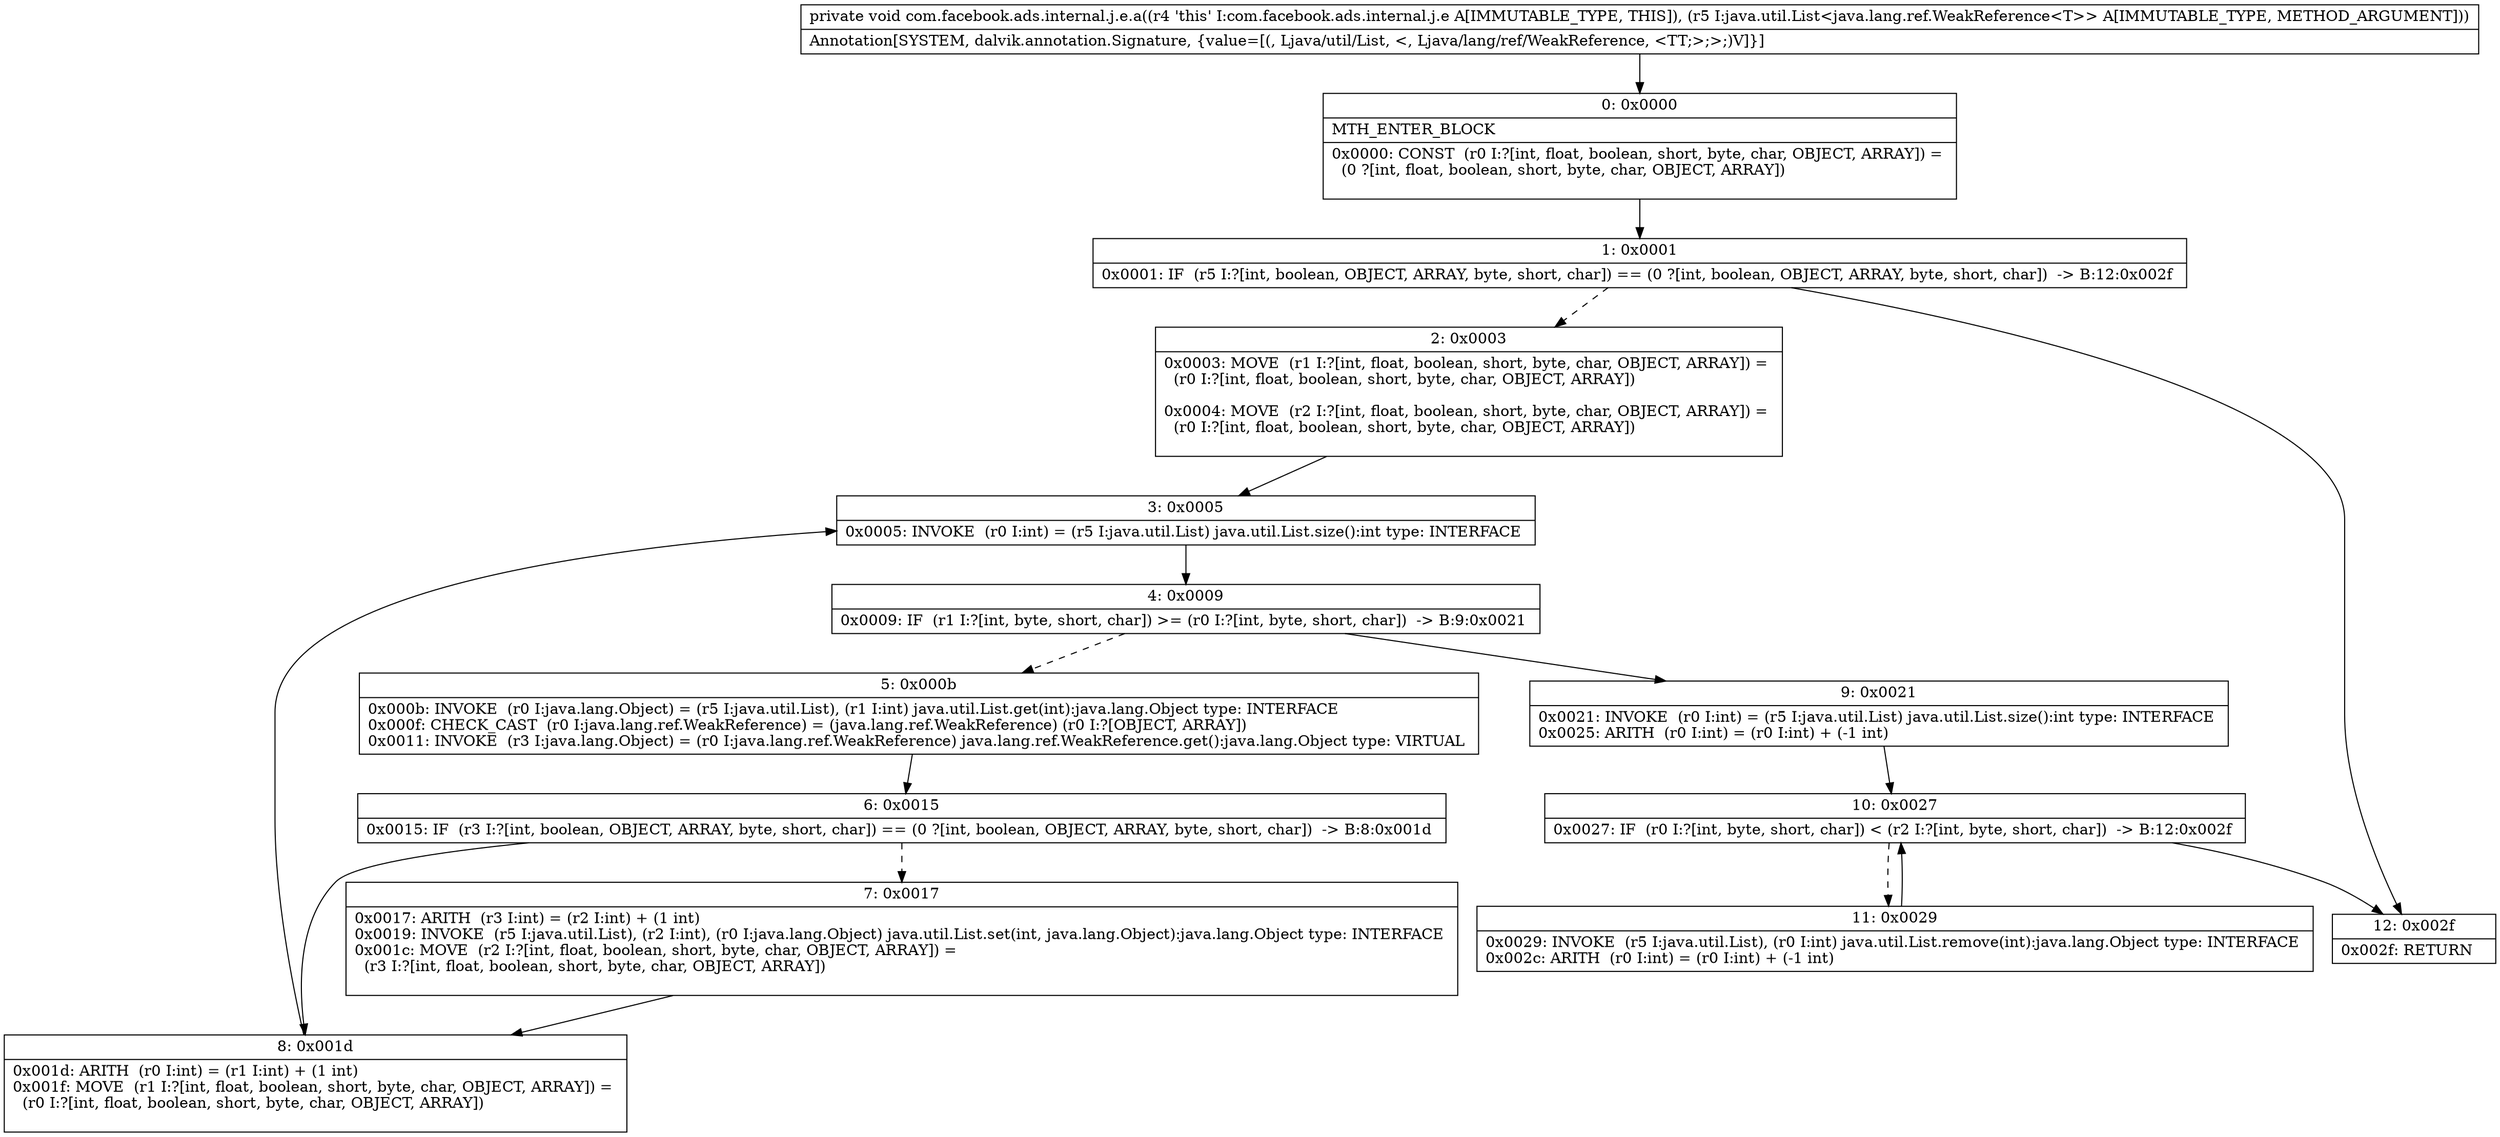 digraph "CFG forcom.facebook.ads.internal.j.e.a(Ljava\/util\/List;)V" {
Node_0 [shape=record,label="{0\:\ 0x0000|MTH_ENTER_BLOCK\l|0x0000: CONST  (r0 I:?[int, float, boolean, short, byte, char, OBJECT, ARRAY]) = \l  (0 ?[int, float, boolean, short, byte, char, OBJECT, ARRAY])\l \l}"];
Node_1 [shape=record,label="{1\:\ 0x0001|0x0001: IF  (r5 I:?[int, boolean, OBJECT, ARRAY, byte, short, char]) == (0 ?[int, boolean, OBJECT, ARRAY, byte, short, char])  \-\> B:12:0x002f \l}"];
Node_2 [shape=record,label="{2\:\ 0x0003|0x0003: MOVE  (r1 I:?[int, float, boolean, short, byte, char, OBJECT, ARRAY]) = \l  (r0 I:?[int, float, boolean, short, byte, char, OBJECT, ARRAY])\l \l0x0004: MOVE  (r2 I:?[int, float, boolean, short, byte, char, OBJECT, ARRAY]) = \l  (r0 I:?[int, float, boolean, short, byte, char, OBJECT, ARRAY])\l \l}"];
Node_3 [shape=record,label="{3\:\ 0x0005|0x0005: INVOKE  (r0 I:int) = (r5 I:java.util.List) java.util.List.size():int type: INTERFACE \l}"];
Node_4 [shape=record,label="{4\:\ 0x0009|0x0009: IF  (r1 I:?[int, byte, short, char]) \>= (r0 I:?[int, byte, short, char])  \-\> B:9:0x0021 \l}"];
Node_5 [shape=record,label="{5\:\ 0x000b|0x000b: INVOKE  (r0 I:java.lang.Object) = (r5 I:java.util.List), (r1 I:int) java.util.List.get(int):java.lang.Object type: INTERFACE \l0x000f: CHECK_CAST  (r0 I:java.lang.ref.WeakReference) = (java.lang.ref.WeakReference) (r0 I:?[OBJECT, ARRAY]) \l0x0011: INVOKE  (r3 I:java.lang.Object) = (r0 I:java.lang.ref.WeakReference) java.lang.ref.WeakReference.get():java.lang.Object type: VIRTUAL \l}"];
Node_6 [shape=record,label="{6\:\ 0x0015|0x0015: IF  (r3 I:?[int, boolean, OBJECT, ARRAY, byte, short, char]) == (0 ?[int, boolean, OBJECT, ARRAY, byte, short, char])  \-\> B:8:0x001d \l}"];
Node_7 [shape=record,label="{7\:\ 0x0017|0x0017: ARITH  (r3 I:int) = (r2 I:int) + (1 int) \l0x0019: INVOKE  (r5 I:java.util.List), (r2 I:int), (r0 I:java.lang.Object) java.util.List.set(int, java.lang.Object):java.lang.Object type: INTERFACE \l0x001c: MOVE  (r2 I:?[int, float, boolean, short, byte, char, OBJECT, ARRAY]) = \l  (r3 I:?[int, float, boolean, short, byte, char, OBJECT, ARRAY])\l \l}"];
Node_8 [shape=record,label="{8\:\ 0x001d|0x001d: ARITH  (r0 I:int) = (r1 I:int) + (1 int) \l0x001f: MOVE  (r1 I:?[int, float, boolean, short, byte, char, OBJECT, ARRAY]) = \l  (r0 I:?[int, float, boolean, short, byte, char, OBJECT, ARRAY])\l \l}"];
Node_9 [shape=record,label="{9\:\ 0x0021|0x0021: INVOKE  (r0 I:int) = (r5 I:java.util.List) java.util.List.size():int type: INTERFACE \l0x0025: ARITH  (r0 I:int) = (r0 I:int) + (\-1 int) \l}"];
Node_10 [shape=record,label="{10\:\ 0x0027|0x0027: IF  (r0 I:?[int, byte, short, char]) \< (r2 I:?[int, byte, short, char])  \-\> B:12:0x002f \l}"];
Node_11 [shape=record,label="{11\:\ 0x0029|0x0029: INVOKE  (r5 I:java.util.List), (r0 I:int) java.util.List.remove(int):java.lang.Object type: INTERFACE \l0x002c: ARITH  (r0 I:int) = (r0 I:int) + (\-1 int) \l}"];
Node_12 [shape=record,label="{12\:\ 0x002f|0x002f: RETURN   \l}"];
MethodNode[shape=record,label="{private void com.facebook.ads.internal.j.e.a((r4 'this' I:com.facebook.ads.internal.j.e A[IMMUTABLE_TYPE, THIS]), (r5 I:java.util.List\<java.lang.ref.WeakReference\<T\>\> A[IMMUTABLE_TYPE, METHOD_ARGUMENT]))  | Annotation[SYSTEM, dalvik.annotation.Signature, \{value=[(, Ljava\/util\/List, \<, Ljava\/lang\/ref\/WeakReference, \<TT;\>;\>;)V]\}]\l}"];
MethodNode -> Node_0;
Node_0 -> Node_1;
Node_1 -> Node_2[style=dashed];
Node_1 -> Node_12;
Node_2 -> Node_3;
Node_3 -> Node_4;
Node_4 -> Node_5[style=dashed];
Node_4 -> Node_9;
Node_5 -> Node_6;
Node_6 -> Node_7[style=dashed];
Node_6 -> Node_8;
Node_7 -> Node_8;
Node_8 -> Node_3;
Node_9 -> Node_10;
Node_10 -> Node_11[style=dashed];
Node_10 -> Node_12;
Node_11 -> Node_10;
}

